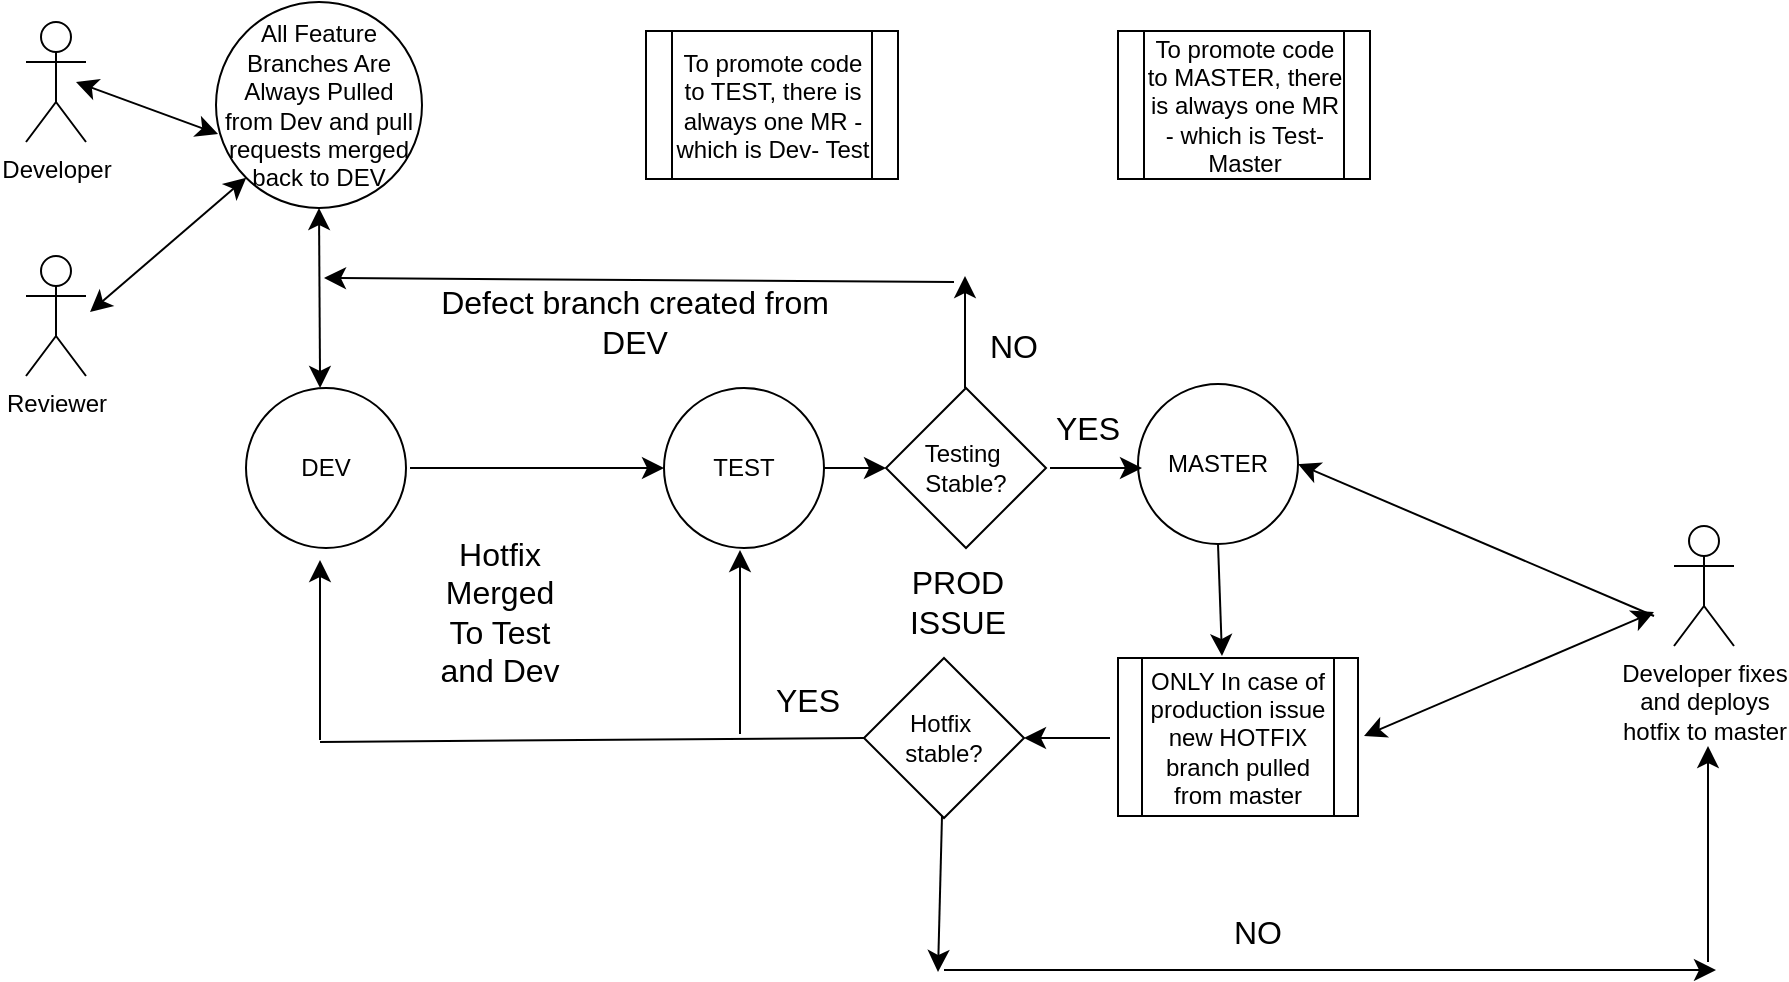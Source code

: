 <mxfile version="24.7.17">
  <diagram name="Page-1" id="bq4e-BebSLiYdaemuUL0">
    <mxGraphModel dx="1434" dy="836" grid="0" gridSize="10" guides="1" tooltips="1" connect="1" arrows="1" fold="1" page="0" pageScale="1" pageWidth="850" pageHeight="1100" math="0" shadow="0">
      <root>
        <mxCell id="0" />
        <mxCell id="1" parent="0" />
        <mxCell id="X5U-q2b1jGEAHIpkHi4O-1" value="DEV" style="ellipse;whiteSpace=wrap;html=1;aspect=fixed;" vertex="1" parent="1">
          <mxGeometry x="-151" y="100" width="80" height="80" as="geometry" />
        </mxCell>
        <mxCell id="X5U-q2b1jGEAHIpkHi4O-2" value="TEST" style="ellipse;whiteSpace=wrap;html=1;aspect=fixed;" vertex="1" parent="1">
          <mxGeometry x="58" y="100" width="80" height="80" as="geometry" />
        </mxCell>
        <mxCell id="X5U-q2b1jGEAHIpkHi4O-3" value="MASTER" style="ellipse;whiteSpace=wrap;html=1;aspect=fixed;" vertex="1" parent="1">
          <mxGeometry x="295" y="98" width="80" height="80" as="geometry" />
        </mxCell>
        <mxCell id="X5U-q2b1jGEAHIpkHi4O-5" value="" style="endArrow=classic;html=1;rounded=0;fontSize=12;startSize=8;endSize=8;curved=1;entryX=0;entryY=0.5;entryDx=0;entryDy=0;" edge="1" parent="1" target="X5U-q2b1jGEAHIpkHi4O-2">
          <mxGeometry width="50" height="50" relative="1" as="geometry">
            <mxPoint x="-69" y="140" as="sourcePoint" />
            <mxPoint x="-16" y="99" as="targetPoint" />
          </mxGeometry>
        </mxCell>
        <mxCell id="X5U-q2b1jGEAHIpkHi4O-7" value="ONLY In case of production issue new HOTFIX branch pulled from master" style="shape=process;whiteSpace=wrap;html=1;backgroundOutline=1;" vertex="1" parent="1">
          <mxGeometry x="285" y="235" width="120" height="79" as="geometry" />
        </mxCell>
        <mxCell id="X5U-q2b1jGEAHIpkHi4O-8" value="" style="endArrow=classic;html=1;rounded=0;fontSize=12;startSize=8;endSize=8;curved=1;exitX=0.5;exitY=1;exitDx=0;exitDy=0;" edge="1" parent="1" source="X5U-q2b1jGEAHIpkHi4O-3">
          <mxGeometry width="50" height="50" relative="1" as="geometry">
            <mxPoint x="339" y="188" as="sourcePoint" />
            <mxPoint x="337" y="234" as="targetPoint" />
          </mxGeometry>
        </mxCell>
        <mxCell id="X5U-q2b1jGEAHIpkHi4O-11" value="&lt;div&gt;Developer fixes&lt;/div&gt;&lt;div&gt;&amp;nbsp;and deploys&amp;nbsp;&lt;/div&gt;&lt;div&gt;hotfix to master&lt;/div&gt;" style="shape=umlActor;verticalLabelPosition=bottom;verticalAlign=top;html=1;outlineConnect=0;" vertex="1" parent="1">
          <mxGeometry x="563" y="169" width="30" height="60" as="geometry" />
        </mxCell>
        <mxCell id="X5U-q2b1jGEAHIpkHi4O-12" value="" style="endArrow=classic;startArrow=classic;html=1;rounded=0;fontSize=12;startSize=8;endSize=8;curved=1;" edge="1" parent="1">
          <mxGeometry width="50" height="50" relative="1" as="geometry">
            <mxPoint x="408" y="274" as="sourcePoint" />
            <mxPoint x="553" y="212" as="targetPoint" />
          </mxGeometry>
        </mxCell>
        <mxCell id="X5U-q2b1jGEAHIpkHi4O-13" value="" style="endArrow=classic;html=1;rounded=0;fontSize=12;startSize=8;endSize=8;curved=1;entryX=1;entryY=0.5;entryDx=0;entryDy=0;" edge="1" parent="1" target="X5U-q2b1jGEAHIpkHi4O-3">
          <mxGeometry width="50" height="50" relative="1" as="geometry">
            <mxPoint x="553" y="214" as="sourcePoint" />
            <mxPoint x="536" y="161" as="targetPoint" />
          </mxGeometry>
        </mxCell>
        <mxCell id="X5U-q2b1jGEAHIpkHi4O-14" value="&lt;div&gt;Hotfix&amp;nbsp;&lt;/div&gt;&lt;div&gt;stable?&lt;/div&gt;" style="rhombus;whiteSpace=wrap;html=1;" vertex="1" parent="1">
          <mxGeometry x="158" y="235" width="80" height="80" as="geometry" />
        </mxCell>
        <mxCell id="X5U-q2b1jGEAHIpkHi4O-16" value="" style="endArrow=none;html=1;rounded=0;fontSize=12;startSize=8;endSize=8;curved=1;" edge="1" parent="1">
          <mxGeometry width="50" height="50" relative="1" as="geometry">
            <mxPoint x="-114" y="277" as="sourcePoint" />
            <mxPoint x="158" y="275" as="targetPoint" />
          </mxGeometry>
        </mxCell>
        <mxCell id="X5U-q2b1jGEAHIpkHi4O-17" value="" style="endArrow=classic;html=1;rounded=0;fontSize=12;startSize=8;endSize=8;curved=1;" edge="1" parent="1">
          <mxGeometry width="50" height="50" relative="1" as="geometry">
            <mxPoint x="-114" y="276" as="sourcePoint" />
            <mxPoint x="-114" y="186" as="targetPoint" />
          </mxGeometry>
        </mxCell>
        <mxCell id="X5U-q2b1jGEAHIpkHi4O-18" value="" style="endArrow=classic;html=1;rounded=0;fontSize=12;startSize=8;endSize=8;curved=1;" edge="1" parent="1">
          <mxGeometry width="50" height="50" relative="1" as="geometry">
            <mxPoint x="96" y="273" as="sourcePoint" />
            <mxPoint x="96" y="181" as="targetPoint" />
          </mxGeometry>
        </mxCell>
        <mxCell id="X5U-q2b1jGEAHIpkHi4O-19" value="Hotfix Merged To Test and Dev" style="text;html=1;align=center;verticalAlign=middle;whiteSpace=wrap;rounded=0;fontSize=16;" vertex="1" parent="1">
          <mxGeometry x="-58" y="161" width="68" height="101" as="geometry" />
        </mxCell>
        <mxCell id="X5U-q2b1jGEAHIpkHi4O-21" value="YES" style="text;html=1;align=center;verticalAlign=middle;whiteSpace=wrap;rounded=0;fontSize=16;" vertex="1" parent="1">
          <mxGeometry x="100" y="241" width="60" height="30" as="geometry" />
        </mxCell>
        <mxCell id="X5U-q2b1jGEAHIpkHi4O-22" value="" style="endArrow=classic;html=1;rounded=0;fontSize=12;startSize=8;endSize=8;curved=1;entryX=1;entryY=0.5;entryDx=0;entryDy=0;" edge="1" parent="1" target="X5U-q2b1jGEAHIpkHi4O-14">
          <mxGeometry width="50" height="50" relative="1" as="geometry">
            <mxPoint x="281" y="275" as="sourcePoint" />
            <mxPoint x="273" y="247" as="targetPoint" />
          </mxGeometry>
        </mxCell>
        <mxCell id="X5U-q2b1jGEAHIpkHi4O-23" value="PROD ISSUE" style="text;html=1;align=center;verticalAlign=middle;whiteSpace=wrap;rounded=0;fontSize=16;" vertex="1" parent="1">
          <mxGeometry x="175" y="192" width="60" height="30" as="geometry" />
        </mxCell>
        <mxCell id="X5U-q2b1jGEAHIpkHi4O-24" value="" style="endArrow=classic;html=1;rounded=0;fontSize=12;startSize=8;endSize=8;curved=1;exitX=0.5;exitY=1;exitDx=0;exitDy=0;" edge="1" parent="1">
          <mxGeometry width="50" height="50" relative="1" as="geometry">
            <mxPoint x="197" y="314" as="sourcePoint" />
            <mxPoint x="195" y="392" as="targetPoint" />
          </mxGeometry>
        </mxCell>
        <mxCell id="X5U-q2b1jGEAHIpkHi4O-25" value="NO" style="text;html=1;align=center;verticalAlign=middle;whiteSpace=wrap;rounded=0;fontSize=16;" vertex="1" parent="1">
          <mxGeometry x="325" y="357" width="60" height="30" as="geometry" />
        </mxCell>
        <mxCell id="X5U-q2b1jGEAHIpkHi4O-27" value="" style="endArrow=classic;html=1;rounded=0;fontSize=12;startSize=8;endSize=8;curved=1;" edge="1" parent="1">
          <mxGeometry width="50" height="50" relative="1" as="geometry">
            <mxPoint x="198" y="391" as="sourcePoint" />
            <mxPoint x="584" y="391" as="targetPoint" />
          </mxGeometry>
        </mxCell>
        <mxCell id="X5U-q2b1jGEAHIpkHi4O-28" value="" style="endArrow=classic;html=1;rounded=0;fontSize=12;startSize=8;endSize=8;curved=1;" edge="1" parent="1">
          <mxGeometry width="50" height="50" relative="1" as="geometry">
            <mxPoint x="580" y="387" as="sourcePoint" />
            <mxPoint x="580" y="279" as="targetPoint" />
          </mxGeometry>
        </mxCell>
        <mxCell id="X5U-q2b1jGEAHIpkHi4O-29" value="&lt;div&gt;Developer&lt;/div&gt;&lt;div&gt;&lt;br&gt;&lt;/div&gt;" style="shape=umlActor;verticalLabelPosition=bottom;verticalAlign=top;html=1;outlineConnect=0;" vertex="1" parent="1">
          <mxGeometry x="-261" y="-83" width="30" height="60" as="geometry" />
        </mxCell>
        <mxCell id="X5U-q2b1jGEAHIpkHi4O-39" value="All Feature Branches Are Always Pulled from Dev and pull requests merged back to DEV" style="ellipse;whiteSpace=wrap;html=1;aspect=fixed;" vertex="1" parent="1">
          <mxGeometry x="-166" y="-93" width="103" height="103" as="geometry" />
        </mxCell>
        <mxCell id="X5U-q2b1jGEAHIpkHi4O-40" value="" style="endArrow=classic;startArrow=classic;html=1;rounded=0;fontSize=12;startSize=8;endSize=8;curved=1;exitX=0.463;exitY=0;exitDx=0;exitDy=0;exitPerimeter=0;entryX=0.5;entryY=1;entryDx=0;entryDy=0;" edge="1" parent="1" source="X5U-q2b1jGEAHIpkHi4O-1" target="X5U-q2b1jGEAHIpkHi4O-39">
          <mxGeometry width="50" height="50" relative="1" as="geometry">
            <mxPoint x="-181" y="80" as="sourcePoint" />
            <mxPoint x="-119" y="17" as="targetPoint" />
          </mxGeometry>
        </mxCell>
        <mxCell id="X5U-q2b1jGEAHIpkHi4O-43" value="Reviewer" style="shape=umlActor;verticalLabelPosition=bottom;verticalAlign=top;html=1;outlineConnect=0;" vertex="1" parent="1">
          <mxGeometry x="-261" y="34" width="30" height="60" as="geometry" />
        </mxCell>
        <mxCell id="X5U-q2b1jGEAHIpkHi4O-49" value="" style="endArrow=classic;startArrow=classic;html=1;rounded=0;fontSize=12;startSize=8;endSize=8;curved=1;entryX=0;entryY=1;entryDx=0;entryDy=0;" edge="1" parent="1" target="X5U-q2b1jGEAHIpkHi4O-39">
          <mxGeometry width="50" height="50" relative="1" as="geometry">
            <mxPoint x="-229" y="62" as="sourcePoint" />
            <mxPoint x="-179" y="12" as="targetPoint" />
          </mxGeometry>
        </mxCell>
        <mxCell id="X5U-q2b1jGEAHIpkHi4O-50" value="" style="endArrow=classic;startArrow=classic;html=1;rounded=0;fontSize=12;startSize=8;endSize=8;curved=1;entryX=0.01;entryY=0.641;entryDx=0;entryDy=0;entryPerimeter=0;" edge="1" parent="1" target="X5U-q2b1jGEAHIpkHi4O-39">
          <mxGeometry width="50" height="50" relative="1" as="geometry">
            <mxPoint x="-236" y="-53.05" as="sourcePoint" />
            <mxPoint x="-154.953" y="-60.001" as="targetPoint" />
          </mxGeometry>
        </mxCell>
        <mxCell id="X5U-q2b1jGEAHIpkHi4O-51" value="To promote code to TEST, there is always one MR - which is Dev- Test" style="shape=process;whiteSpace=wrap;html=1;backgroundOutline=1;" vertex="1" parent="1">
          <mxGeometry x="49" y="-78.5" width="126" height="74" as="geometry" />
        </mxCell>
        <mxCell id="X5U-q2b1jGEAHIpkHi4O-52" value="To promote code to MASTER, there is always one MR - which is Test- Master" style="shape=process;whiteSpace=wrap;html=1;backgroundOutline=1;" vertex="1" parent="1">
          <mxGeometry x="285" y="-78.5" width="126" height="74" as="geometry" />
        </mxCell>
        <mxCell id="X5U-q2b1jGEAHIpkHi4O-53" value="&lt;div&gt;Testing&amp;nbsp;&lt;/div&gt;&lt;div&gt;Stable?&lt;/div&gt;" style="rhombus;whiteSpace=wrap;html=1;" vertex="1" parent="1">
          <mxGeometry x="169" y="100" width="80" height="80" as="geometry" />
        </mxCell>
        <mxCell id="X5U-q2b1jGEAHIpkHi4O-54" value="" style="endArrow=classic;html=1;rounded=0;fontSize=12;startSize=8;endSize=8;curved=1;entryX=0;entryY=0.5;entryDx=0;entryDy=0;exitX=1;exitY=0.5;exitDx=0;exitDy=0;" edge="1" parent="1" source="X5U-q2b1jGEAHIpkHi4O-2" target="X5U-q2b1jGEAHIpkHi4O-53">
          <mxGeometry width="50" height="50" relative="1" as="geometry">
            <mxPoint x="143" y="136" as="sourcePoint" />
            <mxPoint x="186" y="94" as="targetPoint" />
          </mxGeometry>
        </mxCell>
        <mxCell id="X5U-q2b1jGEAHIpkHi4O-58" value="" style="endArrow=classic;html=1;rounded=0;fontSize=12;startSize=8;endSize=8;curved=1;entryX=0.025;entryY=0.525;entryDx=0;entryDy=0;entryPerimeter=0;" edge="1" parent="1" target="X5U-q2b1jGEAHIpkHi4O-3">
          <mxGeometry width="50" height="50" relative="1" as="geometry">
            <mxPoint x="251" y="140" as="sourcePoint" />
            <mxPoint x="291" y="140" as="targetPoint" />
          </mxGeometry>
        </mxCell>
        <mxCell id="X5U-q2b1jGEAHIpkHi4O-59" value="YES" style="text;html=1;align=center;verticalAlign=middle;whiteSpace=wrap;rounded=0;fontSize=16;" vertex="1" parent="1">
          <mxGeometry x="240" y="105" width="60" height="30" as="geometry" />
        </mxCell>
        <mxCell id="X5U-q2b1jGEAHIpkHi4O-62" value="" style="endArrow=classic;html=1;rounded=0;fontSize=12;startSize=8;endSize=8;curved=1;" edge="1" parent="1">
          <mxGeometry width="50" height="50" relative="1" as="geometry">
            <mxPoint x="208.5" y="100" as="sourcePoint" />
            <mxPoint x="208.5" y="44" as="targetPoint" />
          </mxGeometry>
        </mxCell>
        <mxCell id="X5U-q2b1jGEAHIpkHi4O-63" value="NO" style="text;html=1;align=center;verticalAlign=middle;whiteSpace=wrap;rounded=0;fontSize=16;" vertex="1" parent="1">
          <mxGeometry x="203" y="64" width="60" height="30" as="geometry" />
        </mxCell>
        <mxCell id="X5U-q2b1jGEAHIpkHi4O-65" value="" style="endArrow=classic;html=1;rounded=0;fontSize=12;startSize=8;endSize=8;curved=1;" edge="1" parent="1">
          <mxGeometry width="50" height="50" relative="1" as="geometry">
            <mxPoint x="203" y="47" as="sourcePoint" />
            <mxPoint x="-112" y="45" as="targetPoint" />
          </mxGeometry>
        </mxCell>
        <mxCell id="X5U-q2b1jGEAHIpkHi4O-66" value="Defect branch created from DEV" style="text;html=1;align=center;verticalAlign=middle;whiteSpace=wrap;rounded=0;fontSize=16;" vertex="1" parent="1">
          <mxGeometry x="-70" y="52" width="227" height="30" as="geometry" />
        </mxCell>
      </root>
    </mxGraphModel>
  </diagram>
</mxfile>
